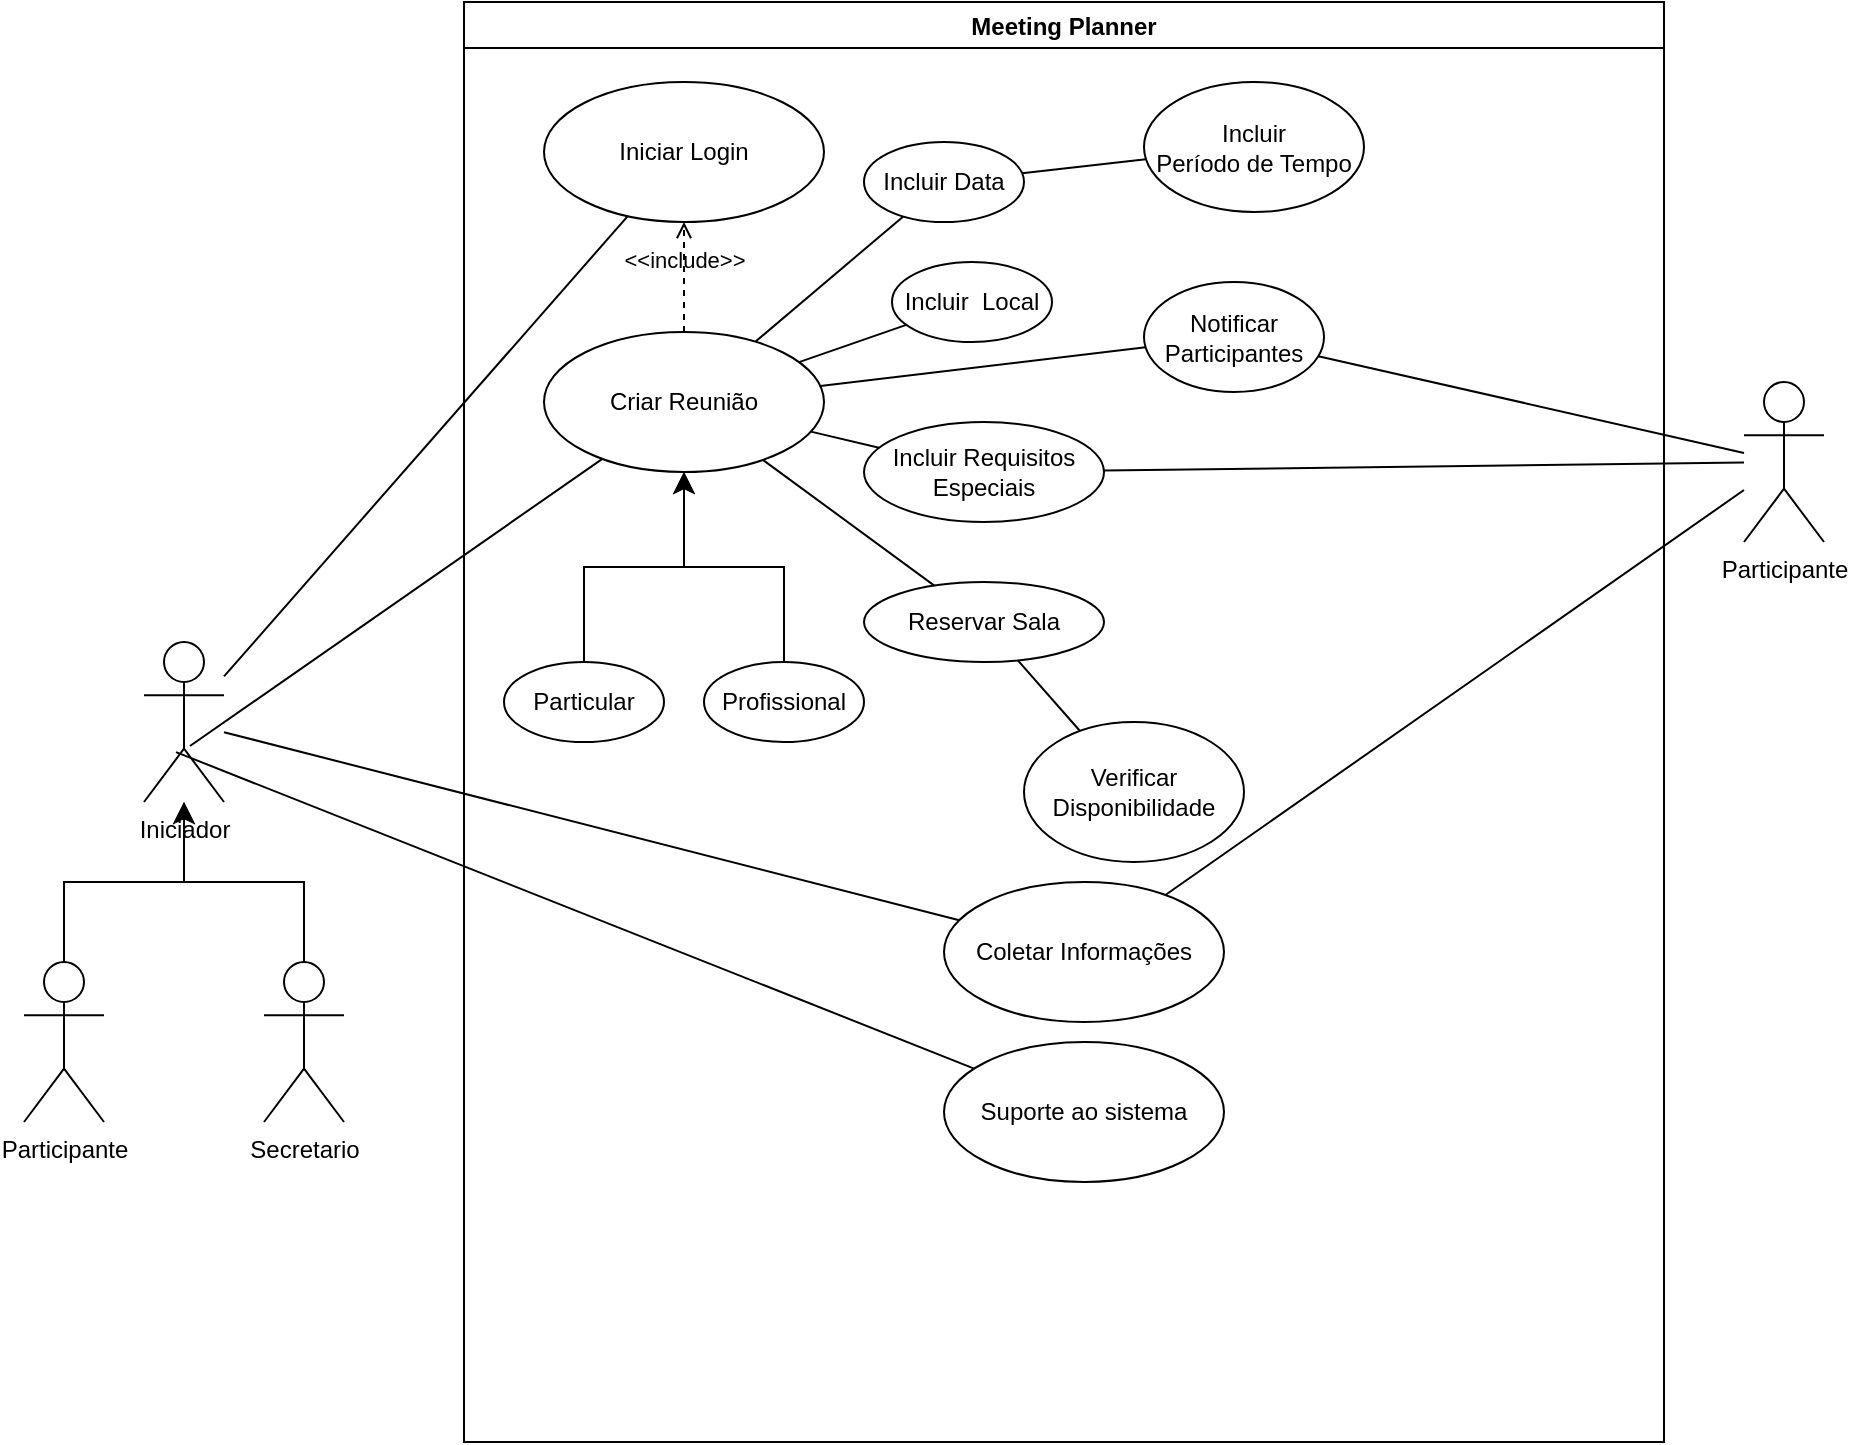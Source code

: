 <mxfile version="22.1.0" type="github">
  <diagram name="Página-1" id="yde_0vAWfg_z7TEEGq9h">
    <mxGraphModel dx="2220" dy="797" grid="1" gridSize="10" guides="1" tooltips="1" connect="1" arrows="1" fold="1" page="1" pageScale="1" pageWidth="827" pageHeight="1169" math="0" shadow="0">
      <root>
        <mxCell id="0" />
        <mxCell id="1" parent="0" />
        <mxCell id="6F0gUZSjW-Ak0n6cE0_V-1" value="Meeting Planner" style="swimlane;" vertex="1" parent="1">
          <mxGeometry x="120" y="40" width="600" height="720" as="geometry">
            <mxRectangle x="120" y="40" width="130" height="30" as="alternateBounds" />
          </mxGeometry>
        </mxCell>
        <mxCell id="6F0gUZSjW-Ak0n6cE0_V-5" value="Iniciar Login" style="ellipse;whiteSpace=wrap;html=1;" vertex="1" parent="6F0gUZSjW-Ak0n6cE0_V-1">
          <mxGeometry x="40" y="40" width="140" height="70" as="geometry" />
        </mxCell>
        <mxCell id="6F0gUZSjW-Ak0n6cE0_V-6" value="Criar Reunião" style="ellipse;whiteSpace=wrap;html=1;" vertex="1" parent="6F0gUZSjW-Ak0n6cE0_V-1">
          <mxGeometry x="40" y="165" width="140" height="70" as="geometry" />
        </mxCell>
        <mxCell id="6F0gUZSjW-Ak0n6cE0_V-7" value="Incluir Requisitos Especiais" style="ellipse;whiteSpace=wrap;html=1;" vertex="1" parent="6F0gUZSjW-Ak0n6cE0_V-1">
          <mxGeometry x="200" y="210" width="120" height="50" as="geometry" />
        </mxCell>
        <mxCell id="6F0gUZSjW-Ak0n6cE0_V-8" value="Reservar Sala" style="ellipse;whiteSpace=wrap;html=1;" vertex="1" parent="6F0gUZSjW-Ak0n6cE0_V-1">
          <mxGeometry x="200" y="290" width="120" height="40" as="geometry" />
        </mxCell>
        <mxCell id="6F0gUZSjW-Ak0n6cE0_V-9" value="Incluir Data" style="ellipse;whiteSpace=wrap;html=1;" vertex="1" parent="6F0gUZSjW-Ak0n6cE0_V-1">
          <mxGeometry x="200" y="70" width="80" height="40" as="geometry" />
        </mxCell>
        <mxCell id="6F0gUZSjW-Ak0n6cE0_V-10" value="Incluir&amp;nbsp; Local" style="ellipse;whiteSpace=wrap;html=1;" vertex="1" parent="6F0gUZSjW-Ak0n6cE0_V-1">
          <mxGeometry x="214" y="130" width="80" height="40" as="geometry" />
        </mxCell>
        <mxCell id="6F0gUZSjW-Ak0n6cE0_V-23" value="Profissional" style="ellipse;whiteSpace=wrap;html=1;" vertex="1" parent="6F0gUZSjW-Ak0n6cE0_V-1">
          <mxGeometry x="120" y="330" width="80" height="40" as="geometry" />
        </mxCell>
        <mxCell id="6F0gUZSjW-Ak0n6cE0_V-22" value="Notificar Participantes" style="ellipse;whiteSpace=wrap;html=1;" vertex="1" parent="6F0gUZSjW-Ak0n6cE0_V-1">
          <mxGeometry x="340" y="140" width="90" height="55" as="geometry" />
        </mxCell>
        <mxCell id="6F0gUZSjW-Ak0n6cE0_V-35" value="" style="endArrow=none;html=1;rounded=0;" edge="1" parent="6F0gUZSjW-Ak0n6cE0_V-1" source="6F0gUZSjW-Ak0n6cE0_V-6" target="6F0gUZSjW-Ak0n6cE0_V-9">
          <mxGeometry relative="1" as="geometry">
            <mxPoint x="930" y="370" as="sourcePoint" />
            <mxPoint x="920" y="209" as="targetPoint" />
          </mxGeometry>
        </mxCell>
        <mxCell id="6F0gUZSjW-Ak0n6cE0_V-34" value="" style="endArrow=none;html=1;rounded=0;" edge="1" parent="6F0gUZSjW-Ak0n6cE0_V-1" source="6F0gUZSjW-Ak0n6cE0_V-6" target="6F0gUZSjW-Ak0n6cE0_V-10">
          <mxGeometry relative="1" as="geometry">
            <mxPoint x="920" y="360" as="sourcePoint" />
            <mxPoint x="910" y="199" as="targetPoint" />
          </mxGeometry>
        </mxCell>
        <mxCell id="6F0gUZSjW-Ak0n6cE0_V-33" value="" style="endArrow=none;html=1;rounded=0;" edge="1" parent="6F0gUZSjW-Ak0n6cE0_V-1" source="6F0gUZSjW-Ak0n6cE0_V-7" target="6F0gUZSjW-Ak0n6cE0_V-6">
          <mxGeometry relative="1" as="geometry">
            <mxPoint x="340" y="280" as="sourcePoint" />
            <mxPoint x="900" y="189" as="targetPoint" />
          </mxGeometry>
        </mxCell>
        <mxCell id="6F0gUZSjW-Ak0n6cE0_V-32" value="" style="endArrow=none;html=1;rounded=0;" edge="1" parent="6F0gUZSjW-Ak0n6cE0_V-1" source="6F0gUZSjW-Ak0n6cE0_V-8" target="6F0gUZSjW-Ak0n6cE0_V-6">
          <mxGeometry relative="1" as="geometry">
            <mxPoint x="900" y="340" as="sourcePoint" />
            <mxPoint x="890" y="179" as="targetPoint" />
          </mxGeometry>
        </mxCell>
        <mxCell id="6F0gUZSjW-Ak0n6cE0_V-39" value="Particular" style="ellipse;whiteSpace=wrap;html=1;" vertex="1" parent="6F0gUZSjW-Ak0n6cE0_V-1">
          <mxGeometry x="20" y="330" width="80" height="40" as="geometry" />
        </mxCell>
        <mxCell id="6F0gUZSjW-Ak0n6cE0_V-40" value="" style="edgeStyle=elbowEdgeStyle;elbow=vertical;endArrow=classic;html=1;curved=0;rounded=0;endSize=8;startSize=8;" edge="1" parent="6F0gUZSjW-Ak0n6cE0_V-1" source="6F0gUZSjW-Ak0n6cE0_V-39" target="6F0gUZSjW-Ak0n6cE0_V-6">
          <mxGeometry width="50" height="50" relative="1" as="geometry">
            <mxPoint x="85" y="380" as="sourcePoint" />
            <mxPoint x="135" y="330" as="targetPoint" />
          </mxGeometry>
        </mxCell>
        <mxCell id="6F0gUZSjW-Ak0n6cE0_V-42" value="" style="edgeStyle=elbowEdgeStyle;elbow=vertical;endArrow=classic;html=1;curved=0;rounded=0;endSize=8;startSize=8;" edge="1" parent="6F0gUZSjW-Ak0n6cE0_V-1">
          <mxGeometry width="50" height="50" relative="1" as="geometry">
            <mxPoint x="160" y="330" as="sourcePoint" />
            <mxPoint x="110" y="235" as="targetPoint" />
          </mxGeometry>
        </mxCell>
        <mxCell id="6F0gUZSjW-Ak0n6cE0_V-38" value="Incluir&lt;br&gt;Período de Tempo" style="ellipse;whiteSpace=wrap;html=1;" vertex="1" parent="6F0gUZSjW-Ak0n6cE0_V-1">
          <mxGeometry x="340" y="40" width="110" height="65" as="geometry" />
        </mxCell>
        <mxCell id="6F0gUZSjW-Ak0n6cE0_V-37" value="Suporte ao sistema" style="ellipse;whiteSpace=wrap;html=1;" vertex="1" parent="6F0gUZSjW-Ak0n6cE0_V-1">
          <mxGeometry x="240" y="520" width="140" height="70" as="geometry" />
        </mxCell>
        <mxCell id="6F0gUZSjW-Ak0n6cE0_V-50" value="&amp;lt;&amp;lt;include&amp;gt;&amp;gt;" style="html=1;verticalAlign=bottom;labelBackgroundColor=none;endArrow=open;endFill=0;dashed=1;rounded=0;" edge="1" parent="6F0gUZSjW-Ak0n6cE0_V-1" source="6F0gUZSjW-Ak0n6cE0_V-6" target="6F0gUZSjW-Ak0n6cE0_V-5">
          <mxGeometry width="160" relative="1" as="geometry">
            <mxPoint x="210" y="220" as="sourcePoint" />
            <mxPoint x="370" y="220" as="targetPoint" />
          </mxGeometry>
        </mxCell>
        <mxCell id="6F0gUZSjW-Ak0n6cE0_V-36" value="Verificar Disponibilidade" style="ellipse;whiteSpace=wrap;html=1;" vertex="1" parent="6F0gUZSjW-Ak0n6cE0_V-1">
          <mxGeometry x="280" y="360" width="110" height="70" as="geometry" />
        </mxCell>
        <mxCell id="6F0gUZSjW-Ak0n6cE0_V-26" value="" style="endArrow=none;html=1;rounded=0;" edge="1" parent="6F0gUZSjW-Ak0n6cE0_V-1" source="6F0gUZSjW-Ak0n6cE0_V-36" target="6F0gUZSjW-Ak0n6cE0_V-8">
          <mxGeometry relative="1" as="geometry">
            <mxPoint x="840" y="280" as="sourcePoint" />
            <mxPoint x="830" y="119" as="targetPoint" />
          </mxGeometry>
        </mxCell>
        <mxCell id="6F0gUZSjW-Ak0n6cE0_V-31" value="" style="endArrow=none;html=1;rounded=0;" edge="1" parent="6F0gUZSjW-Ak0n6cE0_V-1" source="6F0gUZSjW-Ak0n6cE0_V-22" target="6F0gUZSjW-Ak0n6cE0_V-6">
          <mxGeometry relative="1" as="geometry">
            <mxPoint x="320" y="190" as="sourcePoint" />
            <mxPoint x="880" y="169" as="targetPoint" />
          </mxGeometry>
        </mxCell>
        <mxCell id="6F0gUZSjW-Ak0n6cE0_V-28" value="" style="endArrow=none;html=1;rounded=0;" edge="1" parent="6F0gUZSjW-Ak0n6cE0_V-1" source="6F0gUZSjW-Ak0n6cE0_V-38" target="6F0gUZSjW-Ak0n6cE0_V-9">
          <mxGeometry relative="1" as="geometry">
            <mxPoint x="860" y="300" as="sourcePoint" />
            <mxPoint x="850" y="139" as="targetPoint" />
          </mxGeometry>
        </mxCell>
        <mxCell id="6F0gUZSjW-Ak0n6cE0_V-52" value="Coletar Informações" style="ellipse;whiteSpace=wrap;html=1;" vertex="1" parent="6F0gUZSjW-Ak0n6cE0_V-1">
          <mxGeometry x="240" y="440" width="140" height="70" as="geometry" />
        </mxCell>
        <mxCell id="6F0gUZSjW-Ak0n6cE0_V-2" value="Iniciador" style="shape=umlActor;verticalLabelPosition=bottom;verticalAlign=top;html=1;" vertex="1" parent="1">
          <mxGeometry x="-40" y="360" width="40" height="80" as="geometry" />
        </mxCell>
        <mxCell id="6F0gUZSjW-Ak0n6cE0_V-3" value="Participante" style="shape=umlActor;verticalLabelPosition=bottom;verticalAlign=top;html=1;" vertex="1" parent="1">
          <mxGeometry x="-100" y="520" width="40" height="80" as="geometry" />
        </mxCell>
        <mxCell id="6F0gUZSjW-Ak0n6cE0_V-4" value="Participante" style="shape=umlActor;verticalLabelPosition=bottom;verticalAlign=top;html=1;" vertex="1" parent="1">
          <mxGeometry x="760" y="230" width="40" height="80" as="geometry" />
        </mxCell>
        <mxCell id="6F0gUZSjW-Ak0n6cE0_V-12" value="" style="endArrow=none;html=1;rounded=0;" edge="1" parent="1" source="6F0gUZSjW-Ak0n6cE0_V-2" target="6F0gUZSjW-Ak0n6cE0_V-5">
          <mxGeometry relative="1" as="geometry">
            <mxPoint x="330" y="310" as="sourcePoint" />
            <mxPoint x="490" y="310" as="targetPoint" />
          </mxGeometry>
        </mxCell>
        <mxCell id="6F0gUZSjW-Ak0n6cE0_V-14" value="" style="endArrow=none;html=1;rounded=0;entryX=0.4;entryY=0.688;entryDx=0;entryDy=0;entryPerimeter=0;" edge="1" parent="1" source="6F0gUZSjW-Ak0n6cE0_V-37" target="6F0gUZSjW-Ak0n6cE0_V-2">
          <mxGeometry relative="1" as="geometry">
            <mxPoint x="950" y="310" as="sourcePoint" />
            <mxPoint x="940" y="149" as="targetPoint" />
          </mxGeometry>
        </mxCell>
        <mxCell id="6F0gUZSjW-Ak0n6cE0_V-24" value="" style="endArrow=none;html=1;rounded=0;exitX=0.575;exitY=0.65;exitDx=0;exitDy=0;exitPerimeter=0;" edge="1" parent="1" source="6F0gUZSjW-Ak0n6cE0_V-2" target="6F0gUZSjW-Ak0n6cE0_V-6">
          <mxGeometry relative="1" as="geometry">
            <mxPoint x="960" y="320" as="sourcePoint" />
            <mxPoint x="950" y="159" as="targetPoint" />
          </mxGeometry>
        </mxCell>
        <mxCell id="6F0gUZSjW-Ak0n6cE0_V-27" value="" style="endArrow=none;html=1;rounded=0;" edge="1" parent="1" source="6F0gUZSjW-Ak0n6cE0_V-4" target="6F0gUZSjW-Ak0n6cE0_V-22">
          <mxGeometry relative="1" as="geometry">
            <mxPoint x="970" y="330" as="sourcePoint" />
            <mxPoint x="960" y="169" as="targetPoint" />
          </mxGeometry>
        </mxCell>
        <mxCell id="6F0gUZSjW-Ak0n6cE0_V-29" value="" style="endArrow=none;html=1;rounded=0;" edge="1" parent="1" source="6F0gUZSjW-Ak0n6cE0_V-52" target="6F0gUZSjW-Ak0n6cE0_V-2">
          <mxGeometry relative="1" as="geometry">
            <mxPoint x="990" y="350" as="sourcePoint" />
            <mxPoint x="980" y="189" as="targetPoint" />
          </mxGeometry>
        </mxCell>
        <mxCell id="6F0gUZSjW-Ak0n6cE0_V-30" value="" style="endArrow=none;html=1;rounded=0;" edge="1" parent="1" source="6F0gUZSjW-Ak0n6cE0_V-7" target="6F0gUZSjW-Ak0n6cE0_V-4">
          <mxGeometry relative="1" as="geometry">
            <mxPoint x="1000" y="360" as="sourcePoint" />
            <mxPoint x="650" y="200" as="targetPoint" />
          </mxGeometry>
        </mxCell>
        <mxCell id="6F0gUZSjW-Ak0n6cE0_V-44" value="Secretario" style="shape=umlActor;verticalLabelPosition=bottom;verticalAlign=top;html=1;" vertex="1" parent="1">
          <mxGeometry x="20" y="520" width="40" height="80" as="geometry" />
        </mxCell>
        <mxCell id="6F0gUZSjW-Ak0n6cE0_V-46" value="" style="edgeStyle=elbowEdgeStyle;elbow=vertical;endArrow=classic;html=1;curved=0;rounded=0;endSize=8;startSize=8;" edge="1" parent="1" source="6F0gUZSjW-Ak0n6cE0_V-44" target="6F0gUZSjW-Ak0n6cE0_V-2">
          <mxGeometry width="50" height="50" relative="1" as="geometry">
            <mxPoint x="70" y="310" as="sourcePoint" />
            <mxPoint x="22" y="320" as="targetPoint" />
          </mxGeometry>
        </mxCell>
        <mxCell id="6F0gUZSjW-Ak0n6cE0_V-47" value="" style="edgeStyle=elbowEdgeStyle;elbow=vertical;endArrow=classic;html=1;curved=0;rounded=0;endSize=8;startSize=8;exitX=0.5;exitY=0;exitDx=0;exitDy=0;exitPerimeter=0;" edge="1" parent="1" source="6F0gUZSjW-Ak0n6cE0_V-3" target="6F0gUZSjW-Ak0n6cE0_V-2">
          <mxGeometry width="50" height="50" relative="1" as="geometry">
            <mxPoint x="70" y="370" as="sourcePoint" />
            <mxPoint x="-50" y="290" as="targetPoint" />
          </mxGeometry>
        </mxCell>
        <mxCell id="6F0gUZSjW-Ak0n6cE0_V-53" value="" style="endArrow=none;html=1;rounded=0;" edge="1" parent="1" source="6F0gUZSjW-Ak0n6cE0_V-4" target="6F0gUZSjW-Ak0n6cE0_V-52">
          <mxGeometry relative="1" as="geometry">
            <mxPoint x="476" y="521" as="sourcePoint" />
            <mxPoint x="10" y="415" as="targetPoint" />
          </mxGeometry>
        </mxCell>
      </root>
    </mxGraphModel>
  </diagram>
</mxfile>
